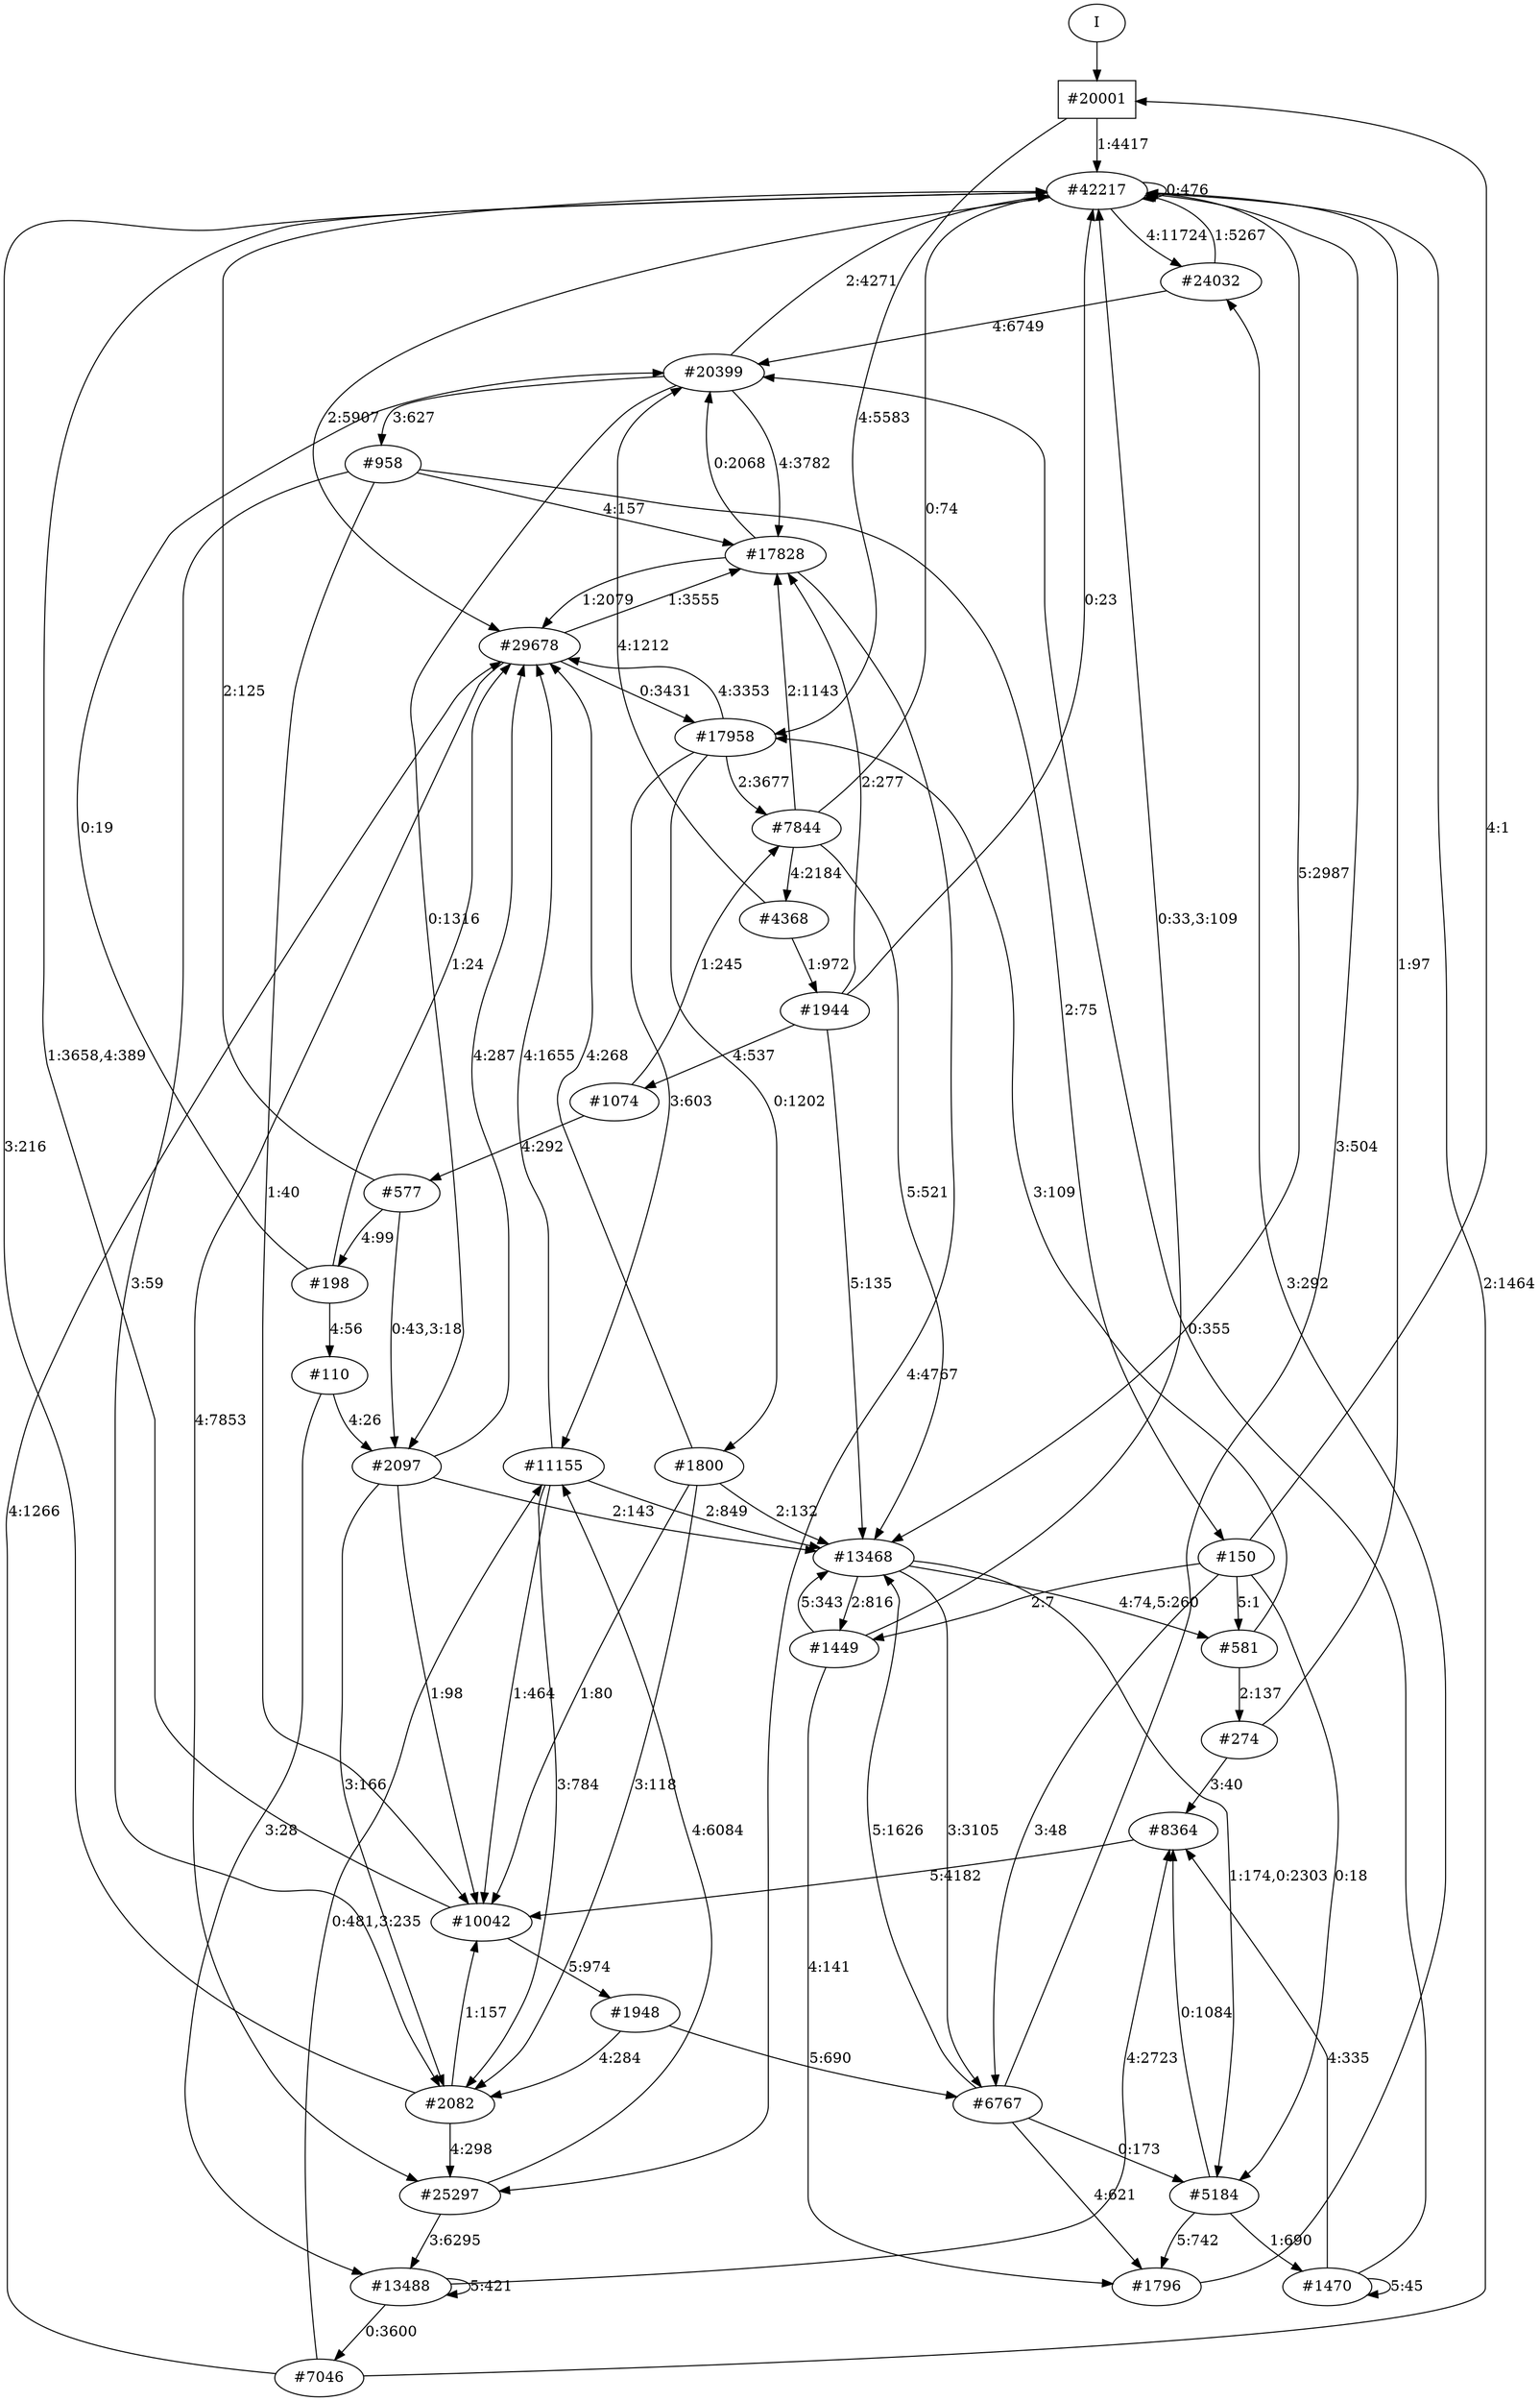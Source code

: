 // produced with flexfringe from git commitd1cf04ada0831d0605a3651971ef9a02091d8823
// dfasat/flexfringe -h=alergia -d=alergia_data -o=experiments/flexfringe_pautomac_study/flexfringe_data/exp6_n100_p0_052222222222222225dfa -n=100 -p=0.052222222222222225 /Users/nicholasrenninger/Google Drive/Grad School/specification learning/code/DPFA_DTS_product_experiment/dfasatInvestigations/experiments/flexfringe_pautomac_study/flexfringe_data/flexfringe_pautomac_study_train 
digraph DFA {
	0 [label="root" shape=box];
		I -> 0;
	0 [ label="#20001"  ];
		0 -> 1 [label="1:4417"  ];
		0 -> 131 [label="4:5583"  ];
	1 [ label="#42217"  ];
		1 -> 1 [label="0:476"  ];
		1 -> 2 [label="4:11724"  ];
		1 -> 118 [label="5:2987"  ];
		1 -> 243 [label="2:5907"  ];
	2 [ label="#24032"  ];
		2 -> 1 [label="1:5267"  ];
		2 -> 3 [label="4:6749"  ];
	3 [ label="#20399"  ];
		3 -> 1 [label="2:4271"  ];
		3 -> 309 [label="3:627"  ];
		3 -> 366 [label="0:1316"  ];
		3 -> 367 [label="4:3782"  ];
	366 [ label="#2097"  ];
		366 -> 118 [label="2:143"  ];
		366 -> 243 [label="4:287"  ];
		366 -> 781 [label="1:98"  ];
		366 -> 7053 [label="3:166"  ];
	309 [ label="#958"  ];
		309 -> 3865 [label="2:75"  ];
		309 -> 367 [label="4:157"  ];
		309 -> 781 [label="1:40"  ];
		309 -> 7053 [label="3:59"  ];
	3865 [ label="#150"  ];
		3865 -> 0 [label="4:1"  ];
		3865 -> 13434 [label="5:1"  ];
		3865 -> 119 [label="0:18"  ];
		3865 -> 346 [label="3:48"  ];
		3865 -> 770 [label="2:7"  ];
	118 [ label="#13468"  ];
		118 -> 13434 [label="4:74,5:260"  ];
		118 -> 119 [label="1:174,0:2303"  ];
		118 -> 346 [label="3:3105"  ];
		118 -> 770 [label="2:816"  ];
	770 [ label="#1449"  ];
		770 -> 1 [label="0:33,3:109"  ];
		770 -> 118 [label="5:343"  ];
		770 -> 1385 [label="4:141"  ];
	119 [ label="#5184"  ];
		119 -> 780 [label="0:1084"  ];
		119 -> 1385 [label="5:742"  ];
		119 -> 1393 [label="1:690"  ];
	1393 [ label="#1470"  ];
		1393 -> 3 [label="0:355"  ];
		1393 -> 780 [label="4:335"  ];
		1393 -> 1393 [label="5:45"  ];
	13434 [ label="#581"  ];
		13434 -> 13435 [label="2:137"  ];
		13434 -> 131 [label="3:109"  ];
	13435 [ label="#274"  ];
		13435 -> 1 [label="1:97"  ];
		13435 -> 780 [label="3:40"  ];
	346 [ label="#6767"  ];
		346 -> 1 [label="3:504"  ];
		346 -> 118 [label="5:1626"  ];
		346 -> 119 [label="0:173"  ];
		346 -> 1385 [label="4:621"  ];
	1385 [ label="#1796"  ];
		1385 -> 2 [label="3:292"  ];
	131 [ label="#17958"  ];
		131 -> 137 [label="0:1202"  ];
		131 -> 197 [label="2:3677"  ];
		131 -> 243 [label="4:3353"  ];
		131 -> 245 [label="3:603"  ];
	243 [ label="#29678"  ];
		243 -> 131 [label="0:3431"  ];
		243 -> 244 [label="4:7853"  ];
		243 -> 367 [label="1:3555"  ];
	244 [ label="#25297"  ];
		244 -> 245 [label="4:6084"  ];
		244 -> 606 [label="3:6295"  ];
	245 [ label="#11155"  ];
		245 -> 118 [label="2:849"  ];
		245 -> 243 [label="4:1655"  ];
		245 -> 781 [label="1:464"  ];
		245 -> 7053 [label="3:784"  ];
	7053 [ label="#2082"  ];
		7053 -> 1 [label="3:216"  ];
		7053 -> 244 [label="4:298"  ];
		7053 -> 781 [label="1:157"  ];
	606 [ label="#13488"  ];
		606 -> 606 [label="5:421"  ];
		606 -> 607 [label="0:3600"  ];
		606 -> 780 [label="4:2723"  ];
	780 [ label="#8364"  ];
		780 -> 781 [label="5:4182"  ];
	781 [ label="#10042"  ];
		781 -> 1 [label="1:3658,4:389"  ];
		781 -> 6271 [label="5:974"  ];
	6271 [ label="#1948"  ];
		6271 -> 346 [label="5:690"  ];
		6271 -> 7053 [label="4:284"  ];
	607 [ label="#7046"  ];
		607 -> 1 [label="2:1464"  ];
		607 -> 243 [label="4:1266"  ];
		607 -> 245 [label="0:481,3:235"  ];
	197 [ label="#7844"  ];
		197 -> 1 [label="0:74"  ];
		197 -> 118 [label="5:521"  ];
		197 -> 198 [label="4:2184"  ];
		197 -> 367 [label="2:1143"  ];
	198 [ label="#4368"  ];
		198 -> 3 [label="4:1212"  ];
		198 -> 375 [label="1:972"  ];
	375 [ label="#1944"  ];
		375 -> 1 [label="0:23"  ];
		375 -> 118 [label="5:135"  ];
		375 -> 367 [label="2:277"  ];
		375 -> 376 [label="4:537"  ];
	376 [ label="#1074"  ];
		376 -> 197 [label="1:245"  ];
		376 -> 377 [label="4:292"  ];
	377 [ label="#577"  ];
		377 -> 4759 [label="4:99"  ];
		377 -> 1 [label="2:125"  ];
		377 -> 366 [label="0:43,3:18"  ];
	4759 [ label="#198"  ];
		4759 -> 4760 [label="4:56"  ];
		4759 -> 3 [label="0:19"  ];
		4759 -> 243 [label="1:24"  ];
	4760 [ label="#110"  ];
		4760 -> 366 [label="4:26"  ];
		4760 -> 606 [label="3:28"  ];
	367 [ label="#17828"  ];
		367 -> 3 [label="0:2068"  ];
		367 -> 243 [label="1:2079"  ];
		367 -> 244 [label="4:4767"  ];
	137 [ label="#1800"  ];
		137 -> 118 [label="2:132"  ];
		137 -> 243 [label="4:268"  ];
		137 -> 781 [label="1:80"  ];
		137 -> 7053 [label="3:118"  ];
}
